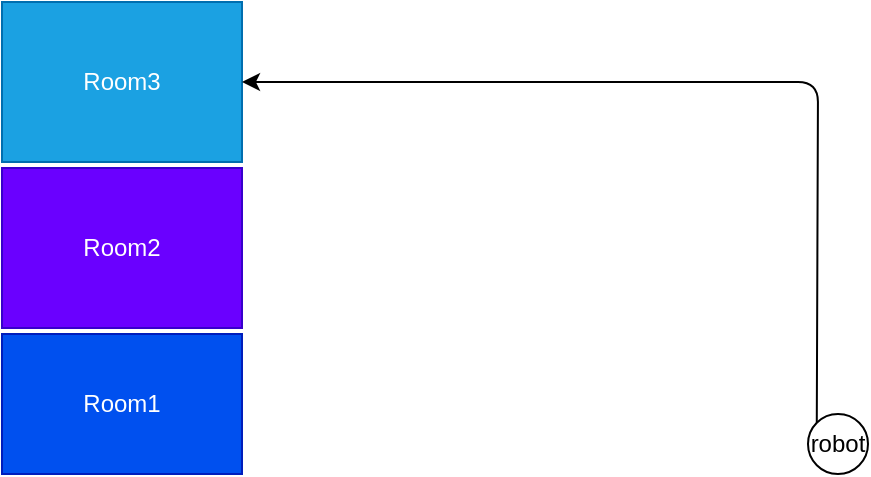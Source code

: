 <mxfile version="13.10.0" type="embed">
    <diagram id="1XTyoEW7qzfLBBSgb7DO" name="Page-1">
        <mxGraphModel dx="614" dy="359" grid="1" gridSize="10" guides="1" tooltips="1" connect="1" arrows="1" fold="1" page="1" pageScale="1" pageWidth="850" pageHeight="1100" math="0" shadow="0">
            <root>
                <mxCell id="0"/>
                <mxCell id="1" parent="0"/>
                <mxCell id="5" value="Room1" style="rounded=0;whiteSpace=wrap;html=1;fillColor=#0050ef;strokeColor=#001DBC;fontColor=#ffffff;" parent="1" vertex="1">
                    <mxGeometry x="2" y="168" width="120" height="70" as="geometry"/>
                </mxCell>
                <mxCell id="6" value="Room2" style="rounded=0;whiteSpace=wrap;html=1;fillColor=#6a00ff;strokeColor=#3700CC;fontColor=#ffffff;" parent="1" vertex="1">
                    <mxGeometry x="2" y="85" width="120" height="80" as="geometry"/>
                </mxCell>
                <mxCell id="7" value="Room3" style="rounded=0;whiteSpace=wrap;html=1;fillColor=#1ba1e2;strokeColor=#006EAF;fontColor=#ffffff;" parent="1" vertex="1">
                    <mxGeometry x="2" y="2" width="120" height="80" as="geometry"/>
                </mxCell>
                <object label="robot" movable="true" speed="5" type="robot" id="robot">
                    <mxCell style="ellipse;whiteSpace=wrap;html=1;aspect=fixed;" parent="1" vertex="1">
                        <mxGeometry x="405" y="208" width="30" height="30" as="geometry"/>
                    </mxCell>
                </object>
                <object label="" type="path" id="33">
                    <mxCell style="endArrow=classic;html=1;exitX=0;exitY=0;exitDx=0;exitDy=0;entryX=1;entryY=0.5;entryDx=0;entryDy=0;" parent="1" source="robot" target="7" edge="1">
                        <mxGeometry width="50" height="50" relative="1" as="geometry">
                            <mxPoint x="290" y="210" as="sourcePoint"/>
                            <mxPoint x="340" y="160" as="targetPoint"/>
                            <Array as="points">
                                <mxPoint x="410" y="42"/>
                            </Array>
                        </mxGeometry>
                    </mxCell>
                </object>
            </root>
        </mxGraphModel>
    </diagram>
</mxfile>